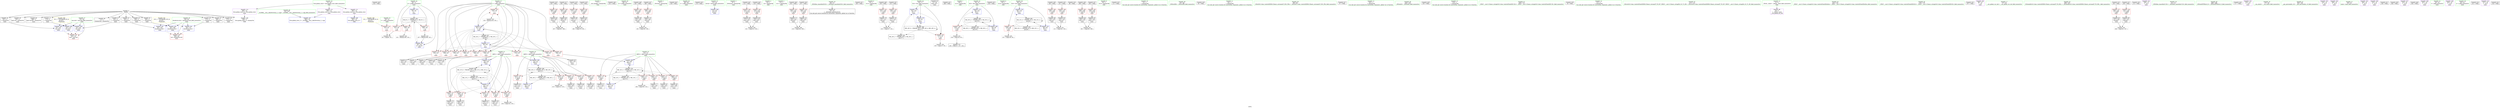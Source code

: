 digraph "SVFG" {
	label="SVFG";

	Node0x55c2bd264640 [shape=record,color=grey,label="{NodeID: 0\nNullPtr}"];
	Node0x55c2bd264640 -> Node0x55c2bd268760[style=solid];
	Node0x55c2bd264640 -> Node0x55c2bd268860[style=solid];
	Node0x55c2bd264640 -> Node0x55c2bd266ca0[style=solid];
	Node0x55c2bd264640 -> Node0x55c2bd266d70[style=solid];
	Node0x55c2bd264640 -> Node0x55c2bd266e40[style=solid];
	Node0x55c2bd264640 -> Node0x55c2bd266f10[style=solid];
	Node0x55c2bd264640 -> Node0x55c2bd266fe0[style=solid];
	Node0x55c2bd264640 -> Node0x55c2bd2670b0[style=solid];
	Node0x55c2bd264640 -> Node0x55c2bd267180[style=solid];
	Node0x55c2bd264640 -> Node0x55c2bd267250[style=solid];
	Node0x55c2bd264640 -> Node0x55c2bd267320[style=solid];
	Node0x55c2bd264640 -> Node0x55c2bd2673f0[style=solid];
	Node0x55c2bd264640 -> Node0x55c2bd290430[style=solid];
	Node0x55c2bd2c8dc0 [shape=record,color=black,label="{NodeID: 443\n324 = PHI()\n}"];
	Node0x55c2bd2668b0 [shape=record,color=purple,label="{NodeID: 111\n382\<--22\nllvm.global_ctors_0\<--llvm.global_ctors\nGlob }"];
	Node0x55c2bd2668b0 -> Node0x55c2bd290230[style=solid];
	Node0x55c2bd269db0 [shape=record,color=green,label="{NodeID: 28\n64\<--65\nehselector.slot\<--ehselector.slot_field_insensitive\nmain\n}"];
	Node0x55c2bd269db0 -> Node0x55c2bd28dc00[style=solid];
	Node0x55c2bd269db0 -> Node0x55c2bd290ef0[style=solid];
	Node0x55c2bd269db0 -> Node0x55c2bd291090[style=solid];
	Node0x55c2bd269db0 -> Node0x55c2bd291230[style=solid];
	Node0x55c2bd293610 [shape=record,color=yellow,style=double,label="{NodeID: 388\n4V_1 = ENCHI(MR_4V_0)\npts\{55 \}\nFun[main]}"];
	Node0x55c2bd293610 -> Node0x55c2bd266b80[style=dashed];
	Node0x55c2bd28ec40 [shape=record,color=red,label="{NodeID: 139\n146\<--82\n\<--i\nmain\n}"];
	Node0x55c2bd28ec40 -> Node0x55c2bd28a030[style=solid];
	Node0x55c2bd2670b0 [shape=record,color=black,label="{NodeID: 56\n172\<--3\n\<--dummyVal\nmain\n}"];
	Node0x55c2bd2c64e0 [shape=record,color=black,label="{NodeID: 416\n259 = PHI()\n}"];
	Node0x55c2bd2c64e0 -> Node0x55c2bd28fbb0[style=solid];
	Node0x55c2bd29acb0 [shape=record,color=grey,label="{NodeID: 333\n282 = cmp(276, 281, )\n}"];
	Node0x55c2bd290330 [shape=record,color=blue,label="{NodeID: 167\n383\<--24\nllvm.global_ctors_1\<--_GLOBAL__sub_I_AlexSeverina_2_1.cpp\nGlob }"];
	Node0x55c2bd28af20 [shape=record,color=black,label="{NodeID: 84\n261\<--260\nconv81\<--\nmain\n}"];
	Node0x55c2bd28af20 -> Node0x55c2bd29b730[style=solid];
	Node0x55c2bd264380 [shape=record,color=green,label="{NodeID: 1\n7\<--1\n__dso_handle\<--dummyObj\nGlob }"];
	Node0x55c2bd2c8ec0 [shape=record,color=black,label="{NodeID: 444\n325 = PHI()\n}"];
	Node0x55c2bd266980 [shape=record,color=purple,label="{NodeID: 112\n383\<--22\nllvm.global_ctors_1\<--llvm.global_ctors\nGlob }"];
	Node0x55c2bd266980 -> Node0x55c2bd290330[style=solid];
	Node0x55c2bd269e80 [shape=record,color=green,label="{NodeID: 29\n66\<--67\nb\<--b_field_insensitive\nmain\n}"];
	Node0x55c2bd28ed10 [shape=record,color=red,label="{NodeID: 140\n156\<--82\n\<--i\nmain\n}"];
	Node0x55c2bd28ed10 -> Node0x55c2bd290c80[style=solid];
	Node0x55c2bd267180 [shape=record,color=black,label="{NodeID: 57\n173\<--3\n\<--dummyVal\nmain\n}"];
	Node0x55c2bd267180 -> Node0x55c2bd291160[style=solid];
	Node0x55c2bd2c6640 [shape=record,color=black,label="{NodeID: 417\n264 = PHI()\n}"];
	Node0x55c2bd2c6640 -> Node0x55c2bd28fc80[style=solid];
	Node0x55c2bd29ae30 [shape=record,color=grey,label="{NodeID: 334\n191 = cmp(185, 190, )\n}"];
	Node0x55c2bd290430 [shape=record,color=blue, style = dotted,label="{NodeID: 168\n384\<--3\nllvm.global_ctors_2\<--dummyVal\nGlob }"];
	Node0x55c2bd28aff0 [shape=record,color=black,label="{NodeID: 85\n263\<--262\nconv82\<--\nmain\n}"];
	Node0x55c2bd263490 [shape=record,color=green,label="{NodeID: 2\n8\<--1\n_ZSt3cin\<--dummyObj\nGlob }"];
	Node0x55c2bd2c8f90 [shape=record,color=black,label="{NodeID: 445\n328 = PHI()\n}"];
	Node0x55c2bd266a80 [shape=record,color=purple,label="{NodeID: 113\n384\<--22\nllvm.global_ctors_2\<--llvm.global_ctors\nGlob }"];
	Node0x55c2bd266a80 -> Node0x55c2bd290430[style=solid];
	Node0x55c2bd269f50 [shape=record,color=green,label="{NodeID: 30\n68\<--69\nc\<--c_field_insensitive\nmain\n}"];
	Node0x55c2bd2b61e0 [shape=record,color=yellow,style=double,label="{NodeID: 390\n8V_1 = ENCHI(MR_8V_0)\npts\{63 \}\nFun[main]}"];
	Node0x55c2bd2b61e0 -> Node0x55c2bd290e20[style=dashed];
	Node0x55c2bd2b61e0 -> Node0x55c2bd290fc0[style=dashed];
	Node0x55c2bd2b61e0 -> Node0x55c2bd291160[style=dashed];
	Node0x55c2bd28ede0 [shape=record,color=red,label="{NodeID: 141\n181\<--82\n\<--i\nmain\n}"];
	Node0x55c2bd28ede0 -> Node0x55c2bd28a150[style=solid];
	Node0x55c2bd267250 [shape=record,color=black,label="{NodeID: 58\n175\<--3\n\<--dummyVal\nmain\n}"];
	Node0x55c2bd267250 -> Node0x55c2bd291230[style=solid];
	Node0x55c2bd2c6740 [shape=record,color=black,label="{NodeID: 418\n270 = PHI()\n}"];
	Node0x55c2bd29afb0 [shape=record,color=grey,label="{NodeID: 335\n194 = cmp(193, 119, )\n}"];
	Node0x55c2bd290530 [shape=record,color=blue,label="{NodeID: 169\n52\<--85\nretval\<--\nmain\n}"];
	Node0x55c2bd28b0c0 [shape=record,color=black,label="{NodeID: 86\n266\<--265\nconv85\<--\nmain\n}"];
	Node0x55c2bd28b0c0 -> Node0x55c2bd29b730[style=solid];
	Node0x55c2bd2659e0 [shape=record,color=green,label="{NodeID: 3\n9\<--1\n_ZSt4cout\<--dummyObj\nGlob }"];
	Node0x55c2bd2c90c0 [shape=record,color=black,label="{NodeID: 446\n183 = PHI()\n}"];
	Node0x55c2bd2c90c0 -> Node0x55c2bd28f530[style=solid];
	Node0x55c2bd266b80 [shape=record,color=red,label="{NodeID: 114\n92\<--54\n\<--t\nmain\n}"];
	Node0x55c2bd266b80 -> Node0x55c2bd29b2b0[style=solid];
	Node0x55c2bd267780 [shape=record,color=green,label="{NodeID: 31\n70\<--71\ndiff12\<--diff12_field_insensitive\nmain\n}"];
	Node0x55c2bd267780 -> Node0x55c2bd28dcd0[style=solid];
	Node0x55c2bd267780 -> Node0x55c2bd28dda0[style=solid];
	Node0x55c2bd267780 -> Node0x55c2bd28de70[style=solid];
	Node0x55c2bd267780 -> Node0x55c2bd28df40[style=solid];
	Node0x55c2bd267780 -> Node0x55c2bd28e010[style=solid];
	Node0x55c2bd267780 -> Node0x55c2bd2906d0[style=solid];
	Node0x55c2bd267780 -> Node0x55c2bd290c80[style=solid];
	Node0x55c2bd2b62c0 [shape=record,color=yellow,style=double,label="{NodeID: 391\n10V_1 = ENCHI(MR_10V_0)\npts\{65 \}\nFun[main]}"];
	Node0x55c2bd2b62c0 -> Node0x55c2bd290ef0[style=dashed];
	Node0x55c2bd2b62c0 -> Node0x55c2bd291090[style=dashed];
	Node0x55c2bd2b62c0 -> Node0x55c2bd291230[style=dashed];
	Node0x55c2bd28eeb0 [shape=record,color=red,label="{NodeID: 142\n186\<--82\n\<--i\nmain\n}"];
	Node0x55c2bd28eeb0 -> Node0x55c2bd28a2f0[style=solid];
	Node0x55c2bd267320 [shape=record,color=black,label="{NodeID: 59\n347\<--3\nlpad.val\<--dummyVal\nmain\n}"];
	Node0x55c2bd2c6810 [shape=record,color=black,label="{NodeID: 419\n274 = PHI()\n}"];
	Node0x55c2bd2c6810 -> Node0x55c2bd28fd50[style=solid];
	Node0x55c2bd29b130 [shape=record,color=grey,label="{NodeID: 336\n321 = cmp(315, 320, )\n}"];
	Node0x55c2bd290600 [shape=record,color=blue,label="{NodeID: 170\n56\<--85\np\<--\nmain\n}"];
	Node0x55c2bd290600 -> Node0x55c2bd2a77e0[style=dashed];
	Node0x55c2bd28b190 [shape=record,color=black,label="{NodeID: 87\n273\<--272\nconv91\<--\nmain\n}"];
	Node0x55c2bd265b60 [shape=record,color=green,label="{NodeID: 4\n10\<--1\n.str\<--dummyObj\nGlob }"];
	Node0x55c2bd2c91c0 [shape=record,color=black,label="{NodeID: 447\n188 = PHI()\n}"];
	Node0x55c2bd2c91c0 -> Node0x55c2bd28f600[style=solid];
	Node0x55c2bd28d900 [shape=record,color=red,label="{NodeID: 115\n91\<--56\n\<--p\nmain\n}"];
	Node0x55c2bd28d900 -> Node0x55c2bd29b2b0[style=solid];
	Node0x55c2bd267810 [shape=record,color=green,label="{NodeID: 32\n72\<--73\ndiff13\<--diff13_field_insensitive\nmain\n}"];
	Node0x55c2bd267810 -> Node0x55c2bd28e0e0[style=solid];
	Node0x55c2bd267810 -> Node0x55c2bd28e1b0[style=solid];
	Node0x55c2bd267810 -> Node0x55c2bd28e280[style=solid];
	Node0x55c2bd267810 -> Node0x55c2bd28e350[style=solid];
	Node0x55c2bd267810 -> Node0x55c2bd28e420[style=solid];
	Node0x55c2bd267810 -> Node0x55c2bd2907a0[style=solid];
	Node0x55c2bd267810 -> Node0x55c2bd291300[style=solid];
	Node0x55c2bd28ef80 [shape=record,color=red,label="{NodeID: 143\n196\<--82\n\<--i\nmain\n}"];
	Node0x55c2bd28ef80 -> Node0x55c2bd291300[style=solid];
	Node0x55c2bd2673f0 [shape=record,color=black,label="{NodeID: 60\n348\<--3\nlpad.val146\<--dummyVal\nmain\n}"];
	Node0x55c2bd2c6940 [shape=record,color=black,label="{NodeID: 420\n279 = PHI()\n}"];
	Node0x55c2bd2c6940 -> Node0x55c2bd28fe20[style=solid];
	Node0x55c2bd29b2b0 [shape=record,color=grey,label="{NodeID: 337\n93 = cmp(91, 92, )\n}"];
	Node0x55c2bd2906d0 [shape=record,color=blue,label="{NodeID: 171\n70\<--119\ndiff12\<--\nmain\n}"];
	Node0x55c2bd2906d0 -> Node0x55c2bd28dcd0[style=dashed];
	Node0x55c2bd2906d0 -> Node0x55c2bd28dda0[style=dashed];
	Node0x55c2bd2906d0 -> Node0x55c2bd28de70[style=dashed];
	Node0x55c2bd2906d0 -> Node0x55c2bd28df40[style=dashed];
	Node0x55c2bd2906d0 -> Node0x55c2bd28e010[style=dashed];
	Node0x55c2bd2906d0 -> Node0x55c2bd290c80[style=dashed];
	Node0x55c2bd2906d0 -> Node0x55c2bd2a7ce0[style=dashed];
	Node0x55c2bd2906d0 -> Node0x55c2bd2920f0[style=dashed];
	Node0x55c2bd28b260 [shape=record,color=black,label="{NodeID: 88\n276\<--275\nconv94\<--\nmain\n}"];
	Node0x55c2bd28b260 -> Node0x55c2bd29acb0[style=solid];
	Node0x55c2bd268930 [shape=record,color=green,label="{NodeID: 5\n12\<--1\n.str.1\<--dummyObj\nGlob }"];
	Node0x55c2bd2c92c0 [shape=record,color=black,label="{NodeID: 448\n202 = PHI()\n}"];
	Node0x55c2bd2c92c0 -> Node0x55c2bd28f6d0[style=solid];
	Node0x55c2bd28d990 [shape=record,color=red,label="{NodeID: 116\n100\<--56\n\<--p\nmain\n}"];
	Node0x55c2bd28d990 -> Node0x55c2bd299f30[style=solid];
	Node0x55c2bd2678e0 [shape=record,color=green,label="{NodeID: 33\n74\<--75\ndiff23\<--diff23_field_insensitive\nmain\n}"];
	Node0x55c2bd2678e0 -> Node0x55c2bd28e4f0[style=solid];
	Node0x55c2bd2678e0 -> Node0x55c2bd28e5c0[style=solid];
	Node0x55c2bd2678e0 -> Node0x55c2bd28e690[style=solid];
	Node0x55c2bd2678e0 -> Node0x55c2bd28e760[style=solid];
	Node0x55c2bd2678e0 -> Node0x55c2bd28e830[style=solid];
	Node0x55c2bd2678e0 -> Node0x55c2bd290870[style=solid];
	Node0x55c2bd2678e0 -> Node0x55c2bd2914a0[style=solid];
	Node0x55c2bd28f050 [shape=record,color=red,label="{NodeID: 144\n200\<--82\n\<--i\nmain\n}"];
	Node0x55c2bd28f050 -> Node0x55c2bd28a490[style=solid];
	Node0x55c2bd2674c0 [shape=record,color=black,label="{NodeID: 61\n35\<--36\n\<--_ZNSt8ios_base4InitD1Ev\nCan only get source location for instruction, argument, global var or function.}"];
	Node0x55c2bd2c6a40 [shape=record,color=black,label="{NodeID: 421\n285 = PHI()\n}"];
	Node0x55c2bd29b430 [shape=record,color=grey,label="{NodeID: 338\n210 = cmp(204, 209, )\n}"];
	Node0x55c2bd2907a0 [shape=record,color=blue,label="{NodeID: 172\n72\<--119\ndiff13\<--\nmain\n}"];
	Node0x55c2bd2907a0 -> Node0x55c2bd2b0ce0[style=dashed];
	Node0x55c2bd28b330 [shape=record,color=black,label="{NodeID: 89\n278\<--277\nconv95\<--\nmain\n}"];
	Node0x55c2bd2654c0 [shape=record,color=green,label="{NodeID: 6\n14\<--1\n.str.2\<--dummyObj\nGlob }"];
	Node0x55c2bd2c93c0 [shape=record,color=black,label="{NodeID: 449\n230 = PHI()\n}"];
	Node0x55c2bd2c93c0 -> Node0x55c2bd28f940[style=solid];
	Node0x55c2bd28da60 [shape=record,color=red,label="{NodeID: 117\n336\<--56\n\<--p\nmain\n}"];
	Node0x55c2bd28da60 -> Node0x55c2bd28d620[style=solid];
	Node0x55c2bd2679b0 [shape=record,color=green,label="{NodeID: 34\n76\<--77\nfl12\<--fl12_field_insensitive\nmain\n}"];
	Node0x55c2bd2679b0 -> Node0x55c2bd28e900[style=solid];
	Node0x55c2bd2679b0 -> Node0x55c2bd290940[style=solid];
	Node0x55c2bd2679b0 -> Node0x55c2bd290d50[style=solid];
	Node0x55c2bd28f120 [shape=record,color=red,label="{NodeID: 145\n205\<--82\n\<--i\nmain\n}"];
	Node0x55c2bd28f120 -> Node0x55c2bd28a630[style=solid];
	Node0x55c2bd2675c0 [shape=record,color=black,label="{NodeID: 62\n51\<--85\nmain_ret\<--\nmain\n}"];
	Node0x55c2bd2c6b10 [shape=record,color=black,label="{NodeID: 422\n288 = PHI()\n}"];
	Node0x55c2bd29b5b0 [shape=record,color=grey,label="{NodeID: 339\n213 = cmp(212, 119, )\n}"];
	Node0x55c2bd290870 [shape=record,color=blue,label="{NodeID: 173\n74\<--119\ndiff23\<--\nmain\n}"];
	Node0x55c2bd290870 -> Node0x55c2bd2b11e0[style=dashed];
	Node0x55c2bd28b400 [shape=record,color=black,label="{NodeID: 90\n281\<--280\nconv98\<--\nmain\n}"];
	Node0x55c2bd28b400 -> Node0x55c2bd29acb0[style=solid];
	Node0x55c2bd265550 [shape=record,color=green,label="{NodeID: 7\n16\<--1\n.str.3\<--dummyObj\nGlob }"];
	Node0x55c2bd28db30 [shape=record,color=red,label="{NodeID: 118\n345\<--62\nexn\<--exn.slot\nmain\n}"];
	Node0x55c2bd267a80 [shape=record,color=green,label="{NodeID: 35\n78\<--79\nfl23\<--fl23_field_insensitive\nmain\n}"];
	Node0x55c2bd267a80 -> Node0x55c2bd28e9d0[style=solid];
	Node0x55c2bd267a80 -> Node0x55c2bd290a10[style=solid];
	Node0x55c2bd267a80 -> Node0x55c2bd291570[style=solid];
	Node0x55c2bd28f1f0 [shape=record,color=red,label="{NodeID: 146\n215\<--82\n\<--i\nmain\n}"];
	Node0x55c2bd28f1f0 -> Node0x55c2bd2914a0[style=solid];
	Node0x55c2bd267690 [shape=record,color=black,label="{NodeID: 63\n140\<--139\nconv\<--\nmain\n}"];
	Node0x55c2bd2c6be0 [shape=record,color=black,label="{NodeID: 423\n329 = PHI()\n}"];
	Node0x55c2bd29b730 [shape=record,color=grey,label="{NodeID: 340\n267 = cmp(261, 266, )\n}"];
	Node0x55c2bd290940 [shape=record,color=blue,label="{NodeID: 174\n76\<--102\nfl12\<--\nmain\n}"];
	Node0x55c2bd290940 -> Node0x55c2bd28e900[style=dashed];
	Node0x55c2bd290940 -> Node0x55c2bd290d50[style=dashed];
	Node0x55c2bd290940 -> Node0x55c2bd2a8be0[style=dashed];
	Node0x55c2bd290940 -> Node0x55c2bd2925f0[style=dashed];
	Node0x55c2bd28b4d0 [shape=record,color=black,label="{NodeID: 91\n292\<--291\nconv108\<--\nmain\n}"];
	Node0x55c2bd2655e0 [shape=record,color=green,label="{NodeID: 8\n18\<--1\n.str.4\<--dummyObj\nGlob }"];
	Node0x55c2bd28dc00 [shape=record,color=red,label="{NodeID: 119\n346\<--64\nsel\<--ehselector.slot\nmain\n}"];
	Node0x55c2bd267b50 [shape=record,color=green,label="{NodeID: 36\n80\<--81\nfl13\<--fl13_field_insensitive\nmain\n}"];
	Node0x55c2bd267b50 -> Node0x55c2bd28eaa0[style=solid];
	Node0x55c2bd267b50 -> Node0x55c2bd290ae0[style=solid];
	Node0x55c2bd267b50 -> Node0x55c2bd2913d0[style=solid];
	Node0x55c2bd28f2c0 [shape=record,color=red,label="{NodeID: 147\n219\<--82\n\<--i\nmain\n}"];
	Node0x55c2bd28f2c0 -> Node0x55c2bd28d7a0[style=solid];
	Node0x55c2bd289fa0 [shape=record,color=black,label="{NodeID: 64\n145\<--144\nconv16\<--\nmain\n}"];
	Node0x55c2bd289fa0 -> Node0x55c2bd29a0b0[style=solid];
	Node0x55c2bd2c7a60 [shape=record,color=black,label="{NodeID: 424\n86 = PHI()\n}"];
	Node0x55c2bd290a10 [shape=record,color=blue,label="{NodeID: 175\n78\<--102\nfl23\<--\nmain\n}"];
	Node0x55c2bd290a10 -> Node0x55c2bd2b1be0[style=dashed];
	Node0x55c2bd28b5a0 [shape=record,color=black,label="{NodeID: 92\n295\<--294\nconv111\<--\nmain\n}"];
	Node0x55c2bd28b5a0 -> Node0x55c2bd29ab30[style=solid];
	Node0x55c2bd268ea0 [shape=record,color=green,label="{NodeID: 9\n20\<--1\n.str.5\<--dummyObj\nGlob }"];
	Node0x55c2bd28dcd0 [shape=record,color=red,label="{NodeID: 120\n153\<--70\n\<--diff12\nmain\n}"];
	Node0x55c2bd28dcd0 -> Node0x55c2bd29a230[style=solid];
	Node0x55c2bd267c20 [shape=record,color=green,label="{NodeID: 37\n82\<--83\ni\<--i_field_insensitive\nmain\n}"];
	Node0x55c2bd267c20 -> Node0x55c2bd28eb70[style=solid];
	Node0x55c2bd267c20 -> Node0x55c2bd28ec40[style=solid];
	Node0x55c2bd267c20 -> Node0x55c2bd28ed10[style=solid];
	Node0x55c2bd267c20 -> Node0x55c2bd28ede0[style=solid];
	Node0x55c2bd267c20 -> Node0x55c2bd28eeb0[style=solid];
	Node0x55c2bd267c20 -> Node0x55c2bd28ef80[style=solid];
	Node0x55c2bd267c20 -> Node0x55c2bd28f050[style=solid];
	Node0x55c2bd267c20 -> Node0x55c2bd28f120[style=solid];
	Node0x55c2bd267c20 -> Node0x55c2bd28f1f0[style=solid];
	Node0x55c2bd267c20 -> Node0x55c2bd28f2c0[style=solid];
	Node0x55c2bd267c20 -> Node0x55c2bd290bb0[style=solid];
	Node0x55c2bd267c20 -> Node0x55c2bd291640[style=solid];
	Node0x55c2bd28f390 [shape=record,color=red,label="{NodeID: 148\n144\<--141\n\<--call15\nmain\n}"];
	Node0x55c2bd28f390 -> Node0x55c2bd289fa0[style=solid];
	Node0x55c2bd28a030 [shape=record,color=black,label="{NodeID: 65\n147\<--146\nconv17\<--\nmain\n}"];
	Node0x55c2bd2c7b60 [shape=record,color=black,label="{NodeID: 425\n111 = PHI()\n}"];
	Node0x55c2bd290ae0 [shape=record,color=blue,label="{NodeID: 176\n80\<--102\nfl13\<--\nmain\n}"];
	Node0x55c2bd290ae0 -> Node0x55c2bd2b20e0[style=dashed];
	Node0x55c2bd28b670 [shape=record,color=black,label="{NodeID: 93\n297\<--296\nconv112\<--\nmain\n}"];
	Node0x55c2bd268f30 [shape=record,color=green,label="{NodeID: 10\n23\<--1\n\<--dummyObj\nCan only get source location for instruction, argument, global var or function.}"];
	Node0x55c2bd28dda0 [shape=record,color=red,label="{NodeID: 121\n223\<--70\n\<--diff12\nmain\n}"];
	Node0x55c2bd28dda0 -> Node0x55c2bd28a7d0[style=solid];
	Node0x55c2bd267cf0 [shape=record,color=green,label="{NodeID: 38\n87\<--88\n_ZNSirsERi\<--_ZNSirsERi_field_insensitive\n}"];
	Node0x55c2bd28f460 [shape=record,color=red,label="{NodeID: 149\n149\<--148\n\<--call19\nmain\n}"];
	Node0x55c2bd28f460 -> Node0x55c2bd28a0c0[style=solid];
	Node0x55c2bd28a0c0 [shape=record,color=black,label="{NodeID: 66\n150\<--149\nconv20\<--\nmain\n}"];
	Node0x55c2bd28a0c0 -> Node0x55c2bd29a0b0[style=solid];
	Node0x55c2bd2c7c60 [shape=record,color=black,label="{NodeID: 426\n95 = PHI()\n}"];
	Node0x55c2bd290bb0 [shape=record,color=blue,label="{NodeID: 177\n82\<--85\ni\<--\nmain\n}"];
	Node0x55c2bd290bb0 -> Node0x55c2bd28eb70[style=dashed];
	Node0x55c2bd290bb0 -> Node0x55c2bd28ec40[style=dashed];
	Node0x55c2bd290bb0 -> Node0x55c2bd28ed10[style=dashed];
	Node0x55c2bd290bb0 -> Node0x55c2bd28ede0[style=dashed];
	Node0x55c2bd290bb0 -> Node0x55c2bd28eeb0[style=dashed];
	Node0x55c2bd290bb0 -> Node0x55c2bd28ef80[style=dashed];
	Node0x55c2bd290bb0 -> Node0x55c2bd28f050[style=dashed];
	Node0x55c2bd290bb0 -> Node0x55c2bd28f120[style=dashed];
	Node0x55c2bd290bb0 -> Node0x55c2bd28f1f0[style=dashed];
	Node0x55c2bd290bb0 -> Node0x55c2bd28f2c0[style=dashed];
	Node0x55c2bd290bb0 -> Node0x55c2bd291640[style=dashed];
	Node0x55c2bd290bb0 -> Node0x55c2bd2a9ae0[style=dashed];
	Node0x55c2bd28b740 [shape=record,color=black,label="{NodeID: 94\n300\<--299\nconv115\<--\nmain\n}"];
	Node0x55c2bd28b740 -> Node0x55c2bd29ab30[style=solid];
	Node0x55c2bd268fc0 [shape=record,color=green,label="{NodeID: 11\n85\<--1\n\<--dummyObj\nCan only get source location for instruction, argument, global var or function.}"];
	Node0x55c2bd28de70 [shape=record,color=red,label="{NodeID: 122\n238\<--70\n\<--diff12\nmain\n}"];
	Node0x55c2bd28de70 -> Node0x55c2bd28ab10[style=solid];
	Node0x55c2bd267dc0 [shape=record,color=green,label="{NodeID: 39\n98\<--99\n_ZStlsISt11char_traitsIcEERSt13basic_ostreamIcT_ES5_PKc\<--_ZStlsISt11char_traitsIcEERSt13basic_ostreamIcT_ES5_PKc_field_insensitive\n}"];
	Node0x55c2bd28f530 [shape=record,color=red,label="{NodeID: 150\n184\<--183\n\<--call25\nmain\n}"];
	Node0x55c2bd28f530 -> Node0x55c2bd28a220[style=solid];
	Node0x55c2bd28a150 [shape=record,color=black,label="{NodeID: 67\n182\<--181\nconv23\<--\nmain\n}"];
	Node0x55c2bd2c7d60 [shape=record,color=black,label="{NodeID: 427\n97 = PHI()\n}"];
	Node0x55c2bd290c80 [shape=record,color=blue,label="{NodeID: 178\n70\<--156\ndiff12\<--\nmain\n}"];
	Node0x55c2bd290c80 -> Node0x55c2bd2920f0[style=dashed];
	Node0x55c2bd28b810 [shape=record,color=black,label="{NodeID: 95\n312\<--311\nconv123\<--\nmain\n}"];
	Node0x55c2bd269090 [shape=record,color=green,label="{NodeID: 12\n102\<--1\n\<--dummyObj\nCan only get source location for instruction, argument, global var or function.}"];
	Node0x55c2bd28df40 [shape=record,color=red,label="{NodeID: 123\n257\<--70\n\<--diff12\nmain\n}"];
	Node0x55c2bd28df40 -> Node0x55c2bd28ae50[style=solid];
	Node0x55c2bd267ec0 [shape=record,color=green,label="{NodeID: 40\n104\<--105\n_ZNSolsEi\<--_ZNSolsEi_field_insensitive\n}"];
	Node0x55c2bd28f600 [shape=record,color=red,label="{NodeID: 151\n189\<--188\n\<--call29\nmain\n}"];
	Node0x55c2bd28f600 -> Node0x55c2bd28a3c0[style=solid];
	Node0x55c2bd28a220 [shape=record,color=black,label="{NodeID: 68\n185\<--184\nconv26\<--\nmain\n}"];
	Node0x55c2bd28a220 -> Node0x55c2bd29ae30[style=solid];
	Node0x55c2bd2c7ec0 [shape=record,color=black,label="{NodeID: 428\n103 = PHI()\n}"];
	Node0x55c2bd290d50 [shape=record,color=blue,label="{NodeID: 179\n76\<--85\nfl12\<--\nmain\n}"];
	Node0x55c2bd290d50 -> Node0x55c2bd2925f0[style=dashed];
	Node0x55c2bd265c80 [shape=record,color=black,label="{NodeID: 96\n315\<--314\nconv126\<--\nmain\n}"];
	Node0x55c2bd265c80 -> Node0x55c2bd29b130[style=solid];
	Node0x55c2bd269160 [shape=record,color=green,label="{NodeID: 13\n119\<--1\n\<--dummyObj\nCan only get source location for instruction, argument, global var or function.}"];
	Node0x55c2bd28e010 [shape=record,color=red,label="{NodeID: 124\n272\<--70\n\<--diff12\nmain\n}"];
	Node0x55c2bd28e010 -> Node0x55c2bd28b190[style=solid];
	Node0x55c2bd267fc0 [shape=record,color=green,label="{NodeID: 41\n109\<--110\n_ZNSt7__cxx1112basic_stringIcSt11char_traitsIcESaIcEEC1Ev\<--_ZNSt7__cxx1112basic_stringIcSt11char_traitsIcESaIcEEC1Ev_field_insensitive\n}"];
	Node0x55c2bd28f6d0 [shape=record,color=red,label="{NodeID: 152\n203\<--202\n\<--call38\nmain\n}"];
	Node0x55c2bd28f6d0 -> Node0x55c2bd28a560[style=solid];
	Node0x55c2bd28a2f0 [shape=record,color=black,label="{NodeID: 69\n187\<--186\nconv27\<--\nmain\n}"];
	Node0x55c2bd2c7fc0 [shape=record,color=black,label="{NodeID: 429\n34 = PHI()\n}"];
	Node0x55c2bd290e20 [shape=record,color=blue,label="{NodeID: 180\n62\<--161\nexn.slot\<--\nmain\n}"];
	Node0x55c2bd290e20 -> Node0x55c2bd28db30[style=dashed];
	Node0x55c2bd265d50 [shape=record,color=black,label="{NodeID: 97\n317\<--316\nconv127\<--\nmain\n}"];
	Node0x55c2bd269250 [shape=record,color=green,label="{NodeID: 14\n137\<--1\n\<--dummyObj\nCan only get source location for instruction, argument, global var or function.}"];
	Node0x55c2bd28e0e0 [shape=record,color=red,label="{NodeID: 125\n193\<--72\n\<--diff13\nmain\n}"];
	Node0x55c2bd28e0e0 -> Node0x55c2bd29afb0[style=solid];
	Node0x55c2bd2680c0 [shape=record,color=green,label="{NodeID: 42\n112\<--113\n_ZStrsIcSt11char_traitsIcESaIcEERSt13basic_istreamIT_T0_ES7_RNSt7__cxx1112basic_stringIS4_S5_T1_EE\<--_ZStrsIcSt11char_traitsIcESaIcEERSt13basic_istreamIT_T0_ES7_RNSt7__cxx1112basic_stringIS4_S5_T1_EE_field_insensitive\n}"];
	Node0x55c2bd28f7a0 [shape=record,color=red,label="{NodeID: 153\n208\<--207\n\<--call42\nmain\n}"];
	Node0x55c2bd28f7a0 -> Node0x55c2bd28a700[style=solid];
	Node0x55c2bd28a3c0 [shape=record,color=black,label="{NodeID: 70\n190\<--189\nconv30\<--\nmain\n}"];
	Node0x55c2bd28a3c0 -> Node0x55c2bd29ae30[style=solid];
	Node0x55c2bd2c8090 [shape=record,color=black,label="{NodeID: 430\n207 = PHI()\n}"];
	Node0x55c2bd2c8090 -> Node0x55c2bd28f7a0[style=solid];
	Node0x55c2bd290ef0 [shape=record,color=blue,label="{NodeID: 181\n64\<--163\nehselector.slot\<--\nmain\n}"];
	Node0x55c2bd290ef0 -> Node0x55c2bd28dc00[style=dashed];
	Node0x55c2bd265e20 [shape=record,color=black,label="{NodeID: 98\n320\<--319\nconv130\<--\nmain\n}"];
	Node0x55c2bd265e20 -> Node0x55c2bd29b130[style=solid];
	Node0x55c2bd269320 [shape=record,color=green,label="{NodeID: 15\n4\<--6\n_ZStL8__ioinit\<--_ZStL8__ioinit_field_insensitive\nGlob }"];
	Node0x55c2bd269320 -> Node0x55c2bd265ef0[style=solid];
	Node0x55c2bd28e1b0 [shape=record,color=red,label="{NodeID: 126\n228\<--72\n\<--diff13\nmain\n}"];
	Node0x55c2bd28e1b0 -> Node0x55c2bd28a970[style=solid];
	Node0x55c2bd2681c0 [shape=record,color=green,label="{NodeID: 43\n142\<--143\n_ZNSt7__cxx1112basic_stringIcSt11char_traitsIcESaIcEEixEm\<--_ZNSt7__cxx1112basic_stringIcSt11char_traitsIcESaIcEEixEm_field_insensitive\n}"];
	Node0x55c2bd28f870 [shape=record,color=red,label="{NodeID: 154\n226\<--225\n\<--call51\nmain\n}"];
	Node0x55c2bd28f870 -> Node0x55c2bd28a8a0[style=solid];
	Node0x55c2bd28a490 [shape=record,color=black,label="{NodeID: 71\n201\<--200\nconv36\<--\nmain\n}"];
	Node0x55c2bd2c81c0 [shape=record,color=black,label="{NodeID: 431\n225 = PHI()\n}"];
	Node0x55c2bd2c81c0 -> Node0x55c2bd28f870[style=solid];
	Node0x55c2bd290fc0 [shape=record,color=blue,label="{NodeID: 182\n62\<--167\nexn.slot\<--\nmain\n}"];
	Node0x55c2bd290fc0 -> Node0x55c2bd28db30[style=dashed];
	Node0x55c2bd265ef0 [shape=record,color=purple,label="{NodeID: 99\n33\<--4\n\<--_ZStL8__ioinit\n__cxx_global_var_init\n}"];
	Node0x55c2bd2693f0 [shape=record,color=green,label="{NodeID: 16\n22\<--26\nllvm.global_ctors\<--llvm.global_ctors_field_insensitive\nGlob }"];
	Node0x55c2bd2693f0 -> Node0x55c2bd2668b0[style=solid];
	Node0x55c2bd2693f0 -> Node0x55c2bd266980[style=solid];
	Node0x55c2bd2693f0 -> Node0x55c2bd266a80[style=solid];
	Node0x55c2bd28e280 [shape=record,color=red,label="{NodeID: 127\n243\<--72\n\<--diff13\nmain\n}"];
	Node0x55c2bd28e280 -> Node0x55c2bd28acb0[style=solid];
	Node0x55c2bd2682c0 [shape=record,color=green,label="{NodeID: 44\n178\<--179\n_ZNSt7__cxx1112basic_stringIcSt11char_traitsIcESaIcEED1Ev\<--_ZNSt7__cxx1112basic_stringIcSt11char_traitsIcESaIcEED1Ev_field_insensitive\n}"];
	Node0x55c2bd28d040 [shape=record,color=black,label="{NodeID: 321\n136 = PHI(137, 137, 134, )\n}"];
	Node0x55c2bd28f940 [shape=record,color=red,label="{NodeID: 155\n231\<--230\n\<--call55\nmain\n}"];
	Node0x55c2bd28f940 -> Node0x55c2bd28aa40[style=solid];
	Node0x55c2bd28a560 [shape=record,color=black,label="{NodeID: 72\n204\<--203\nconv39\<--\nmain\n}"];
	Node0x55c2bd28a560 -> Node0x55c2bd29b430[style=solid];
	Node0x55c2bd2c82c0 [shape=record,color=black,label="{NodeID: 432\n107 = PHI()\n}"];
	Node0x55c2bd291090 [shape=record,color=blue,label="{NodeID: 183\n64\<--169\nehselector.slot\<--\nmain\n}"];
	Node0x55c2bd291090 -> Node0x55c2bd28dc00[style=dashed];
	Node0x55c2bd265fc0 [shape=record,color=purple,label="{NodeID: 100\n96\<--10\n\<--.str\nmain\n}"];
	Node0x55c2bd2694c0 [shape=record,color=green,label="{NodeID: 17\n27\<--28\n__cxx_global_var_init\<--__cxx_global_var_init_field_insensitive\n}"];
	Node0x55c2bd28e350 [shape=record,color=red,label="{NodeID: 128\n296\<--72\n\<--diff13\nmain\n}"];
	Node0x55c2bd28e350 -> Node0x55c2bd28b670[style=solid];
	Node0x55c2bd2683c0 [shape=record,color=green,label="{NodeID: 45\n306\<--307\n_ZSt4endlIcSt11char_traitsIcEERSt13basic_ostreamIT_T0_ES6_\<--_ZSt4endlIcSt11char_traitsIcEERSt13basic_ostreamIT_T0_ES6__field_insensitive\n}"];
	Node0x55c2bd28d620 [shape=record,color=grey,label="{NodeID: 322\n337 = Binary(336, 102, )\n}"];
	Node0x55c2bd28d620 -> Node0x55c2bd291710[style=solid];
	Node0x55c2bd28fa10 [shape=record,color=red,label="{NodeID: 156\n241\<--240\n\<--call63\nmain\n}"];
	Node0x55c2bd28fa10 -> Node0x55c2bd28abe0[style=solid];
	Node0x55c2bd28a630 [shape=record,color=black,label="{NodeID: 73\n206\<--205\nconv40\<--\nmain\n}"];
	Node0x55c2bd2c8390 [shape=record,color=black,label="{NodeID: 433\n115 = PHI()\n}"];
	Node0x55c2bd2a77e0 [shape=record,color=black,label="{NodeID: 350\nMR_6V_3 = PHI(MR_6V_4, MR_6V_2, )\npts\{57 \}\n}"];
	Node0x55c2bd2a77e0 -> Node0x55c2bd28d900[style=dashed];
	Node0x55c2bd2a77e0 -> Node0x55c2bd28d990[style=dashed];
	Node0x55c2bd2a77e0 -> Node0x55c2bd28da60[style=dashed];
	Node0x55c2bd2a77e0 -> Node0x55c2bd291710[style=dashed];
	Node0x55c2bd291160 [shape=record,color=blue,label="{NodeID: 184\n62\<--173\nexn.slot\<--\nmain\n}"];
	Node0x55c2bd291160 -> Node0x55c2bd28db30[style=dashed];
	Node0x55c2bd266090 [shape=record,color=purple,label="{NodeID: 101\n106\<--12\n\<--.str.1\nmain\n}"];
	Node0x55c2bd269590 [shape=record,color=green,label="{NodeID: 18\n31\<--32\n_ZNSt8ios_base4InitC1Ev\<--_ZNSt8ios_base4InitC1Ev_field_insensitive\n}"];
	Node0x55c2bd28e420 [shape=record,color=red,label="{NodeID: 129\n316\<--72\n\<--diff13\nmain\n}"];
	Node0x55c2bd28e420 -> Node0x55c2bd265d50[style=solid];
	Node0x55c2bd2684c0 [shape=record,color=green,label="{NodeID: 46\n308\<--309\n_ZNSolsEPFRSoS_E\<--_ZNSolsEPFRSoS_E_field_insensitive\n}"];
	Node0x55c2bd28d7a0 [shape=record,color=grey,label="{NodeID: 323\n220 = Binary(219, 102, )\n}"];
	Node0x55c2bd28d7a0 -> Node0x55c2bd291640[style=solid];
	Node0x55c2bd28fae0 [shape=record,color=red,label="{NodeID: 157\n246\<--245\n\<--call67\nmain\n}"];
	Node0x55c2bd28fae0 -> Node0x55c2bd28ad80[style=solid];
	Node0x55c2bd28a700 [shape=record,color=black,label="{NodeID: 74\n209\<--208\nconv43\<--\nmain\n}"];
	Node0x55c2bd28a700 -> Node0x55c2bd29b430[style=solid];
	Node0x55c2bd2c8460 [shape=record,color=black,label="{NodeID: 434\n117 = PHI()\n}"];
	Node0x55c2bd2a7ce0 [shape=record,color=black,label="{NodeID: 351\nMR_12V_2 = PHI(MR_12V_4, MR_12V_1, )\npts\{71 \}\n}"];
	Node0x55c2bd2a7ce0 -> Node0x55c2bd2906d0[style=dashed];
	Node0x55c2bd291230 [shape=record,color=blue,label="{NodeID: 185\n64\<--175\nehselector.slot\<--\nmain\n}"];
	Node0x55c2bd291230 -> Node0x55c2bd28dc00[style=dashed];
	Node0x55c2bd266160 [shape=record,color=purple,label="{NodeID: 102\n235\<--14\n\<--.str.2\nmain\n}"];
	Node0x55c2bd269660 [shape=record,color=green,label="{NodeID: 19\n37\<--38\n__cxa_atexit\<--__cxa_atexit_field_insensitive\n}"];
	Node0x55c2bd2b0ce0 [shape=record,color=black,label="{NodeID: 379\nMR_14V_4 = PHI(MR_14V_6, MR_14V_3, )\npts\{73 \}\n}"];
	Node0x55c2bd2b0ce0 -> Node0x55c2bd28e0e0[style=dashed];
	Node0x55c2bd2b0ce0 -> Node0x55c2bd28e1b0[style=dashed];
	Node0x55c2bd2b0ce0 -> Node0x55c2bd28e280[style=dashed];
	Node0x55c2bd2b0ce0 -> Node0x55c2bd28e350[style=dashed];
	Node0x55c2bd2b0ce0 -> Node0x55c2bd28e420[style=dashed];
	Node0x55c2bd2b0ce0 -> Node0x55c2bd291300[style=dashed];
	Node0x55c2bd2b0ce0 -> Node0x55c2bd2a81e0[style=dashed];
	Node0x55c2bd2b0ce0 -> Node0x55c2bd2b0ce0[style=dashed];
	Node0x55c2bd28e4f0 [shape=record,color=red,label="{NodeID: 130\n212\<--74\n\<--diff23\nmain\n}"];
	Node0x55c2bd28e4f0 -> Node0x55c2bd29b5b0[style=solid];
	Node0x55c2bd2685c0 [shape=record,color=green,label="{NodeID: 47\n364\<--365\n__gxx_personality_v0\<--__gxx_personality_v0_field_insensitive\n}"];
	Node0x55c2bd299f30 [shape=record,color=grey,label="{NodeID: 324\n101 = Binary(100, 102, )\n}"];
	Node0x55c2bd28fbb0 [shape=record,color=red,label="{NodeID: 158\n260\<--259\n\<--call80\nmain\n}"];
	Node0x55c2bd28fbb0 -> Node0x55c2bd28af20[style=solid];
	Node0x55c2bd28a7d0 [shape=record,color=black,label="{NodeID: 75\n224\<--223\nconv49\<--\nmain\n}"];
	Node0x55c2bd2c8560 [shape=record,color=black,label="{NodeID: 435\n141 = PHI()\n}"];
	Node0x55c2bd2c8560 -> Node0x55c2bd28f390[style=solid];
	Node0x55c2bd2a81e0 [shape=record,color=black,label="{NodeID: 352\nMR_14V_2 = PHI(MR_14V_4, MR_14V_1, )\npts\{73 \}\n}"];
	Node0x55c2bd2a81e0 -> Node0x55c2bd2907a0[style=dashed];
	Node0x55c2bd291300 [shape=record,color=blue,label="{NodeID: 186\n72\<--196\ndiff13\<--\nmain\n}"];
	Node0x55c2bd291300 -> Node0x55c2bd2b0ce0[style=dashed];
	Node0x55c2bd266230 [shape=record,color=purple,label="{NodeID: 103\n250\<--14\n\<--.str.2\nmain\n}"];
	Node0x55c2bd269730 [shape=record,color=green,label="{NodeID: 20\n36\<--42\n_ZNSt8ios_base4InitD1Ev\<--_ZNSt8ios_base4InitD1Ev_field_insensitive\n}"];
	Node0x55c2bd269730 -> Node0x55c2bd2674c0[style=solid];
	Node0x55c2bd2b11e0 [shape=record,color=black,label="{NodeID: 380\nMR_16V_4 = PHI(MR_16V_6, MR_16V_3, )\npts\{75 \}\n}"];
	Node0x55c2bd2b11e0 -> Node0x55c2bd28e4f0[style=dashed];
	Node0x55c2bd2b11e0 -> Node0x55c2bd28e5c0[style=dashed];
	Node0x55c2bd2b11e0 -> Node0x55c2bd28e690[style=dashed];
	Node0x55c2bd2b11e0 -> Node0x55c2bd28e760[style=dashed];
	Node0x55c2bd2b11e0 -> Node0x55c2bd28e830[style=dashed];
	Node0x55c2bd2b11e0 -> Node0x55c2bd2914a0[style=dashed];
	Node0x55c2bd2b11e0 -> Node0x55c2bd2a86e0[style=dashed];
	Node0x55c2bd2b11e0 -> Node0x55c2bd2b11e0[style=dashed];
	Node0x55c2bd28e5c0 [shape=record,color=red,label="{NodeID: 131\n262\<--74\n\<--diff23\nmain\n}"];
	Node0x55c2bd28e5c0 -> Node0x55c2bd28aff0[style=solid];
	Node0x55c2bd268690 [shape=record,color=green,label="{NodeID: 48\n24\<--378\n_GLOBAL__sub_I_AlexSeverina_2_1.cpp\<--_GLOBAL__sub_I_AlexSeverina_2_1.cpp_field_insensitive\n}"];
	Node0x55c2bd268690 -> Node0x55c2bd290330[style=solid];
	Node0x55c2bd29a0b0 [shape=record,color=grey,label="{NodeID: 325\n151 = cmp(145, 150, )\n}"];
	Node0x55c2bd28fc80 [shape=record,color=red,label="{NodeID: 159\n265\<--264\n\<--call84\nmain\n}"];
	Node0x55c2bd28fc80 -> Node0x55c2bd28b0c0[style=solid];
	Node0x55c2bd28a8a0 [shape=record,color=black,label="{NodeID: 76\n227\<--226\nconv52\<--\nmain\n}"];
	Node0x55c2bd28a8a0 -> Node0x55c2bd29a3b0[style=solid];
	Node0x55c2bd2c86c0 [shape=record,color=black,label="{NodeID: 436\n148 = PHI()\n}"];
	Node0x55c2bd2c86c0 -> Node0x55c2bd28f460[style=solid];
	Node0x55c2bd2a86e0 [shape=record,color=black,label="{NodeID: 353\nMR_16V_2 = PHI(MR_16V_4, MR_16V_1, )\npts\{75 \}\n}"];
	Node0x55c2bd2a86e0 -> Node0x55c2bd290870[style=dashed];
	Node0x55c2bd2913d0 [shape=record,color=blue,label="{NodeID: 187\n80\<--85\nfl13\<--\nmain\n}"];
	Node0x55c2bd2913d0 -> Node0x55c2bd2b20e0[style=dashed];
	Node0x55c2bd266300 [shape=record,color=purple,label="{NodeID: 104\n269\<--14\n\<--.str.2\nmain\n}"];
	Node0x55c2bd269800 [shape=record,color=green,label="{NodeID: 21\n49\<--50\nmain\<--main_field_insensitive\n}"];
	Node0x55c2bd28e690 [shape=record,color=red,label="{NodeID: 132\n277\<--74\n\<--diff23\nmain\n}"];
	Node0x55c2bd28e690 -> Node0x55c2bd28b330[style=solid];
	Node0x55c2bd268760 [shape=record,color=black,label="{NodeID: 49\n2\<--3\ndummyVal\<--dummyVal\n}"];
	Node0x55c2bd29a230 [shape=record,color=grey,label="{NodeID: 326\n154 = cmp(153, 119, )\n}"];
	Node0x55c2bd28fd50 [shape=record,color=red,label="{NodeID: 160\n275\<--274\n\<--call93\nmain\n}"];
	Node0x55c2bd28fd50 -> Node0x55c2bd28b260[style=solid];
	Node0x55c2bd28a970 [shape=record,color=black,label="{NodeID: 77\n229\<--228\nconv53\<--\nmain\n}"];
	Node0x55c2bd2c87c0 [shape=record,color=black,label="{NodeID: 437\n293 = PHI()\n}"];
	Node0x55c2bd2c87c0 -> Node0x55c2bd28fef0[style=solid];
	Node0x55c2bd2a8be0 [shape=record,color=black,label="{NodeID: 354\nMR_18V_2 = PHI(MR_18V_4, MR_18V_1, )\npts\{77 \}\n}"];
	Node0x55c2bd2a8be0 -> Node0x55c2bd290940[style=dashed];
	Node0x55c2bd2914a0 [shape=record,color=blue,label="{NodeID: 188\n74\<--215\ndiff23\<--\nmain\n}"];
	Node0x55c2bd2914a0 -> Node0x55c2bd2b11e0[style=dashed];
	Node0x55c2bd2663d0 [shape=record,color=purple,label="{NodeID: 105\n284\<--14\n\<--.str.2\nmain\n}"];
	Node0x55c2bd2698d0 [shape=record,color=green,label="{NodeID: 22\n52\<--53\nretval\<--retval_field_insensitive\nmain\n}"];
	Node0x55c2bd2698d0 -> Node0x55c2bd290530[style=solid];
	Node0x55c2bd2b1be0 [shape=record,color=black,label="{NodeID: 382\nMR_20V_4 = PHI(MR_20V_6, MR_20V_3, )\npts\{79 \}\n}"];
	Node0x55c2bd2b1be0 -> Node0x55c2bd28e9d0[style=dashed];
	Node0x55c2bd2b1be0 -> Node0x55c2bd291570[style=dashed];
	Node0x55c2bd2b1be0 -> Node0x55c2bd2a90e0[style=dashed];
	Node0x55c2bd2b1be0 -> Node0x55c2bd2b1be0[style=dashed];
	Node0x55c2bd28e760 [shape=record,color=red,label="{NodeID: 133\n291\<--74\n\<--diff23\nmain\n}"];
	Node0x55c2bd28e760 -> Node0x55c2bd28b4d0[style=solid];
	Node0x55c2bd268860 [shape=record,color=black,label="{NodeID: 50\n160\<--3\n\<--dummyVal\nmain\n}"];
	Node0x55c2bd29a3b0 [shape=record,color=grey,label="{NodeID: 327\n233 = cmp(227, 232, )\n}"];
	Node0x55c2bd28fe20 [shape=record,color=red,label="{NodeID: 161\n280\<--279\n\<--call97\nmain\n}"];
	Node0x55c2bd28fe20 -> Node0x55c2bd28b400[style=solid];
	Node0x55c2bd28aa40 [shape=record,color=black,label="{NodeID: 78\n232\<--231\nconv56\<--\nmain\n}"];
	Node0x55c2bd28aa40 -> Node0x55c2bd29a3b0[style=solid];
	Node0x55c2bd2c88c0 [shape=record,color=black,label="{NodeID: 438\n298 = PHI()\n}"];
	Node0x55c2bd2c88c0 -> Node0x55c2bd28ffc0[style=solid];
	Node0x55c2bd2a90e0 [shape=record,color=black,label="{NodeID: 355\nMR_20V_2 = PHI(MR_20V_4, MR_20V_1, )\npts\{79 \}\n}"];
	Node0x55c2bd2a90e0 -> Node0x55c2bd290a10[style=dashed];
	Node0x55c2bd291570 [shape=record,color=blue,label="{NodeID: 189\n78\<--85\nfl23\<--\nmain\n}"];
	Node0x55c2bd291570 -> Node0x55c2bd2b1be0[style=dashed];
	Node0x55c2bd2664a0 [shape=record,color=purple,label="{NodeID: 106\n323\<--14\n\<--.str.2\nmain\n}"];
	Node0x55c2bd2699a0 [shape=record,color=green,label="{NodeID: 23\n54\<--55\nt\<--t_field_insensitive\nmain\n}"];
	Node0x55c2bd2699a0 -> Node0x55c2bd266b80[style=solid];
	Node0x55c2bd2b20e0 [shape=record,color=black,label="{NodeID: 383\nMR_22V_4 = PHI(MR_22V_6, MR_22V_3, )\npts\{81 \}\n}"];
	Node0x55c2bd2b20e0 -> Node0x55c2bd28eaa0[style=dashed];
	Node0x55c2bd2b20e0 -> Node0x55c2bd2913d0[style=dashed];
	Node0x55c2bd2b20e0 -> Node0x55c2bd2a95e0[style=dashed];
	Node0x55c2bd2b20e0 -> Node0x55c2bd2b20e0[style=dashed];
	Node0x55c2bd28e830 [shape=record,color=red,label="{NodeID: 134\n311\<--74\n\<--diff23\nmain\n}"];
	Node0x55c2bd28e830 -> Node0x55c2bd28b810[style=solid];
	Node0x55c2bd266ca0 [shape=record,color=black,label="{NodeID: 51\n161\<--3\n\<--dummyVal\nmain\n}"];
	Node0x55c2bd266ca0 -> Node0x55c2bd290e20[style=solid];
	Node0x55c2bd2c4b60 [shape=record,color=black,label="{NodeID: 411\n236 = PHI()\n}"];
	Node0x55c2bd29a530 [shape=record,color=grey,label="{NodeID: 328\n248 = cmp(242, 247, )\n}"];
	Node0x55c2bd28fef0 [shape=record,color=red,label="{NodeID: 162\n294\<--293\n\<--call110\nmain\n}"];
	Node0x55c2bd28fef0 -> Node0x55c2bd28b5a0[style=solid];
	Node0x55c2bd28ab10 [shape=record,color=black,label="{NodeID: 79\n239\<--238\nconv61\<--\nmain\n}"];
	Node0x55c2bd2c89c0 [shape=record,color=black,label="{NodeID: 439\n304 = PHI()\n}"];
	Node0x55c2bd2a95e0 [shape=record,color=black,label="{NodeID: 356\nMR_22V_2 = PHI(MR_22V_4, MR_22V_1, )\npts\{81 \}\n}"];
	Node0x55c2bd2a95e0 -> Node0x55c2bd290ae0[style=dashed];
	Node0x55c2bd291640 [shape=record,color=blue,label="{NodeID: 190\n82\<--220\ni\<--inc\nmain\n}"];
	Node0x55c2bd291640 -> Node0x55c2bd28eb70[style=dashed];
	Node0x55c2bd291640 -> Node0x55c2bd28ec40[style=dashed];
	Node0x55c2bd291640 -> Node0x55c2bd28ed10[style=dashed];
	Node0x55c2bd291640 -> Node0x55c2bd28ede0[style=dashed];
	Node0x55c2bd291640 -> Node0x55c2bd28eeb0[style=dashed];
	Node0x55c2bd291640 -> Node0x55c2bd28ef80[style=dashed];
	Node0x55c2bd291640 -> Node0x55c2bd28f050[style=dashed];
	Node0x55c2bd291640 -> Node0x55c2bd28f120[style=dashed];
	Node0x55c2bd291640 -> Node0x55c2bd28f1f0[style=dashed];
	Node0x55c2bd291640 -> Node0x55c2bd28f2c0[style=dashed];
	Node0x55c2bd291640 -> Node0x55c2bd291640[style=dashed];
	Node0x55c2bd291640 -> Node0x55c2bd2a9ae0[style=dashed];
	Node0x55c2bd266570 [shape=record,color=purple,label="{NodeID: 107\n253\<--16\n\<--.str.3\nmain\n}"];
	Node0x55c2bd269a70 [shape=record,color=green,label="{NodeID: 24\n56\<--57\np\<--p_field_insensitive\nmain\n}"];
	Node0x55c2bd269a70 -> Node0x55c2bd28d900[style=solid];
	Node0x55c2bd269a70 -> Node0x55c2bd28d990[style=solid];
	Node0x55c2bd269a70 -> Node0x55c2bd28da60[style=solid];
	Node0x55c2bd269a70 -> Node0x55c2bd290600[style=solid];
	Node0x55c2bd269a70 -> Node0x55c2bd291710[style=solid];
	Node0x55c2bd28e900 [shape=record,color=red,label="{NodeID: 135\n127\<--76\n\<--fl12\nmain\n}"];
	Node0x55c2bd28e900 -> Node0x55c2bd29a830[style=solid];
	Node0x55c2bd266d70 [shape=record,color=black,label="{NodeID: 52\n163\<--3\n\<--dummyVal\nmain\n}"];
	Node0x55c2bd266d70 -> Node0x55c2bd290ef0[style=solid];
	Node0x55c2bd2c60e0 [shape=record,color=black,label="{NodeID: 412\n240 = PHI()\n}"];
	Node0x55c2bd2c60e0 -> Node0x55c2bd28fa10[style=solid];
	Node0x55c2bd29a6b0 [shape=record,color=grey,label="{NodeID: 329\n131 = cmp(130, 85, )\n}"];
	Node0x55c2bd28ffc0 [shape=record,color=red,label="{NodeID: 163\n299\<--298\n\<--call114\nmain\n}"];
	Node0x55c2bd28ffc0 -> Node0x55c2bd28b740[style=solid];
	Node0x55c2bd28abe0 [shape=record,color=black,label="{NodeID: 80\n242\<--241\nconv64\<--\nmain\n}"];
	Node0x55c2bd28abe0 -> Node0x55c2bd29a530[style=solid];
	Node0x55c2bd2c8ac0 [shape=record,color=black,label="{NodeID: 440\n305 = PHI()\n}"];
	Node0x55c2bd2a9ae0 [shape=record,color=black,label="{NodeID: 357\nMR_24V_2 = PHI(MR_24V_4, MR_24V_1, )\npts\{83 \}\n}"];
	Node0x55c2bd2a9ae0 -> Node0x55c2bd290bb0[style=dashed];
	Node0x55c2bd291710 [shape=record,color=blue,label="{NodeID: 191\n56\<--337\np\<--inc145\nmain\n}"];
	Node0x55c2bd291710 -> Node0x55c2bd2a77e0[style=dashed];
	Node0x55c2bd266640 [shape=record,color=purple,label="{NodeID: 108\n287\<--16\n\<--.str.3\nmain\n}"];
	Node0x55c2bd269b40 [shape=record,color=green,label="{NodeID: 25\n58\<--59\nl\<--l_field_insensitive\nmain\n}"];
	Node0x55c2bd2920f0 [shape=record,color=black,label="{NodeID: 385\nMR_12V_6 = PHI(MR_12V_5, MR_12V_4, MR_12V_4, )\npts\{71 \}\n}"];
	Node0x55c2bd2920f0 -> Node0x55c2bd28dcd0[style=dashed];
	Node0x55c2bd2920f0 -> Node0x55c2bd28dda0[style=dashed];
	Node0x55c2bd2920f0 -> Node0x55c2bd28de70[style=dashed];
	Node0x55c2bd2920f0 -> Node0x55c2bd28df40[style=dashed];
	Node0x55c2bd2920f0 -> Node0x55c2bd28e010[style=dashed];
	Node0x55c2bd2920f0 -> Node0x55c2bd290c80[style=dashed];
	Node0x55c2bd2920f0 -> Node0x55c2bd2a7ce0[style=dashed];
	Node0x55c2bd2920f0 -> Node0x55c2bd2920f0[style=dashed];
	Node0x55c2bd28e9d0 [shape=record,color=red,label="{NodeID: 136\n133\<--78\n\<--fl23\nmain\n}"];
	Node0x55c2bd28e9d0 -> Node0x55c2bd29a9b0[style=solid];
	Node0x55c2bd266e40 [shape=record,color=black,label="{NodeID: 53\n166\<--3\n\<--dummyVal\nmain\n}"];
	Node0x55c2bd2c6240 [shape=record,color=black,label="{NodeID: 413\n245 = PHI()\n}"];
	Node0x55c2bd2c6240 -> Node0x55c2bd28fae0[style=solid];
	Node0x55c2bd29a830 [shape=record,color=grey,label="{NodeID: 330\n128 = cmp(127, 85, )\n}"];
	Node0x55c2bd290090 [shape=record,color=red,label="{NodeID: 164\n314\<--313\n\<--call125\nmain\n}"];
	Node0x55c2bd290090 -> Node0x55c2bd265c80[style=solid];
	Node0x55c2bd28acb0 [shape=record,color=black,label="{NodeID: 81\n244\<--243\nconv65\<--\nmain\n}"];
	Node0x55c2bd2c8b90 [shape=record,color=black,label="{NodeID: 441\n313 = PHI()\n}"];
	Node0x55c2bd2c8b90 -> Node0x55c2bd290090[style=solid];
	Node0x55c2bd266710 [shape=record,color=purple,label="{NodeID: 109\n303\<--18\n\<--.str.4\nmain\n}"];
	Node0x55c2bd269c10 [shape=record,color=green,label="{NodeID: 26\n60\<--61\na\<--a_field_insensitive\nmain\n}"];
	Node0x55c2bd2925f0 [shape=record,color=black,label="{NodeID: 386\nMR_18V_6 = PHI(MR_18V_5, MR_18V_4, MR_18V_4, )\npts\{77 \}\n}"];
	Node0x55c2bd2925f0 -> Node0x55c2bd28e900[style=dashed];
	Node0x55c2bd2925f0 -> Node0x55c2bd290d50[style=dashed];
	Node0x55c2bd2925f0 -> Node0x55c2bd2a8be0[style=dashed];
	Node0x55c2bd2925f0 -> Node0x55c2bd2925f0[style=dashed];
	Node0x55c2bd28eaa0 [shape=record,color=red,label="{NodeID: 137\n130\<--80\n\<--fl13\nmain\n}"];
	Node0x55c2bd28eaa0 -> Node0x55c2bd29a6b0[style=solid];
	Node0x55c2bd266f10 [shape=record,color=black,label="{NodeID: 54\n167\<--3\n\<--dummyVal\nmain\n}"];
	Node0x55c2bd266f10 -> Node0x55c2bd290fc0[style=solid];
	Node0x55c2bd2c6340 [shape=record,color=black,label="{NodeID: 414\n251 = PHI()\n}"];
	Node0x55c2bd29a9b0 [shape=record,color=grey,label="{NodeID: 331\n134 = cmp(133, 85, )\n}"];
	Node0x55c2bd29a9b0 -> Node0x55c2bd28d040[style=solid];
	Node0x55c2bd290160 [shape=record,color=red,label="{NodeID: 165\n319\<--318\n\<--call129\nmain\n}"];
	Node0x55c2bd290160 -> Node0x55c2bd265e20[style=solid];
	Node0x55c2bd28ad80 [shape=record,color=black,label="{NodeID: 82\n247\<--246\nconv68\<--\nmain\n}"];
	Node0x55c2bd28ad80 -> Node0x55c2bd29a530[style=solid];
	Node0x55c2bd2c8cc0 [shape=record,color=black,label="{NodeID: 442\n318 = PHI()\n}"];
	Node0x55c2bd2c8cc0 -> Node0x55c2bd290160[style=solid];
	Node0x55c2bd2667e0 [shape=record,color=purple,label="{NodeID: 110\n327\<--20\n\<--.str.5\nmain\n}"];
	Node0x55c2bd269ce0 [shape=record,color=green,label="{NodeID: 27\n62\<--63\nexn.slot\<--exn.slot_field_insensitive\nmain\n}"];
	Node0x55c2bd269ce0 -> Node0x55c2bd28db30[style=solid];
	Node0x55c2bd269ce0 -> Node0x55c2bd290e20[style=solid];
	Node0x55c2bd269ce0 -> Node0x55c2bd290fc0[style=solid];
	Node0x55c2bd269ce0 -> Node0x55c2bd291160[style=solid];
	Node0x55c2bd28eb70 [shape=record,color=red,label="{NodeID: 138\n139\<--82\n\<--i\nmain\n}"];
	Node0x55c2bd28eb70 -> Node0x55c2bd267690[style=solid];
	Node0x55c2bd266fe0 [shape=record,color=black,label="{NodeID: 55\n169\<--3\n\<--dummyVal\nmain\n}"];
	Node0x55c2bd266fe0 -> Node0x55c2bd291090[style=solid];
	Node0x55c2bd2c6410 [shape=record,color=black,label="{NodeID: 415\n254 = PHI()\n}"];
	Node0x55c2bd29ab30 [shape=record,color=grey,label="{NodeID: 332\n301 = cmp(295, 300, )\n}"];
	Node0x55c2bd290230 [shape=record,color=blue,label="{NodeID: 166\n382\<--23\nllvm.global_ctors_0\<--\nGlob }"];
	Node0x55c2bd28ae50 [shape=record,color=black,label="{NodeID: 83\n258\<--257\nconv78\<--\nmain\n}"];
}
